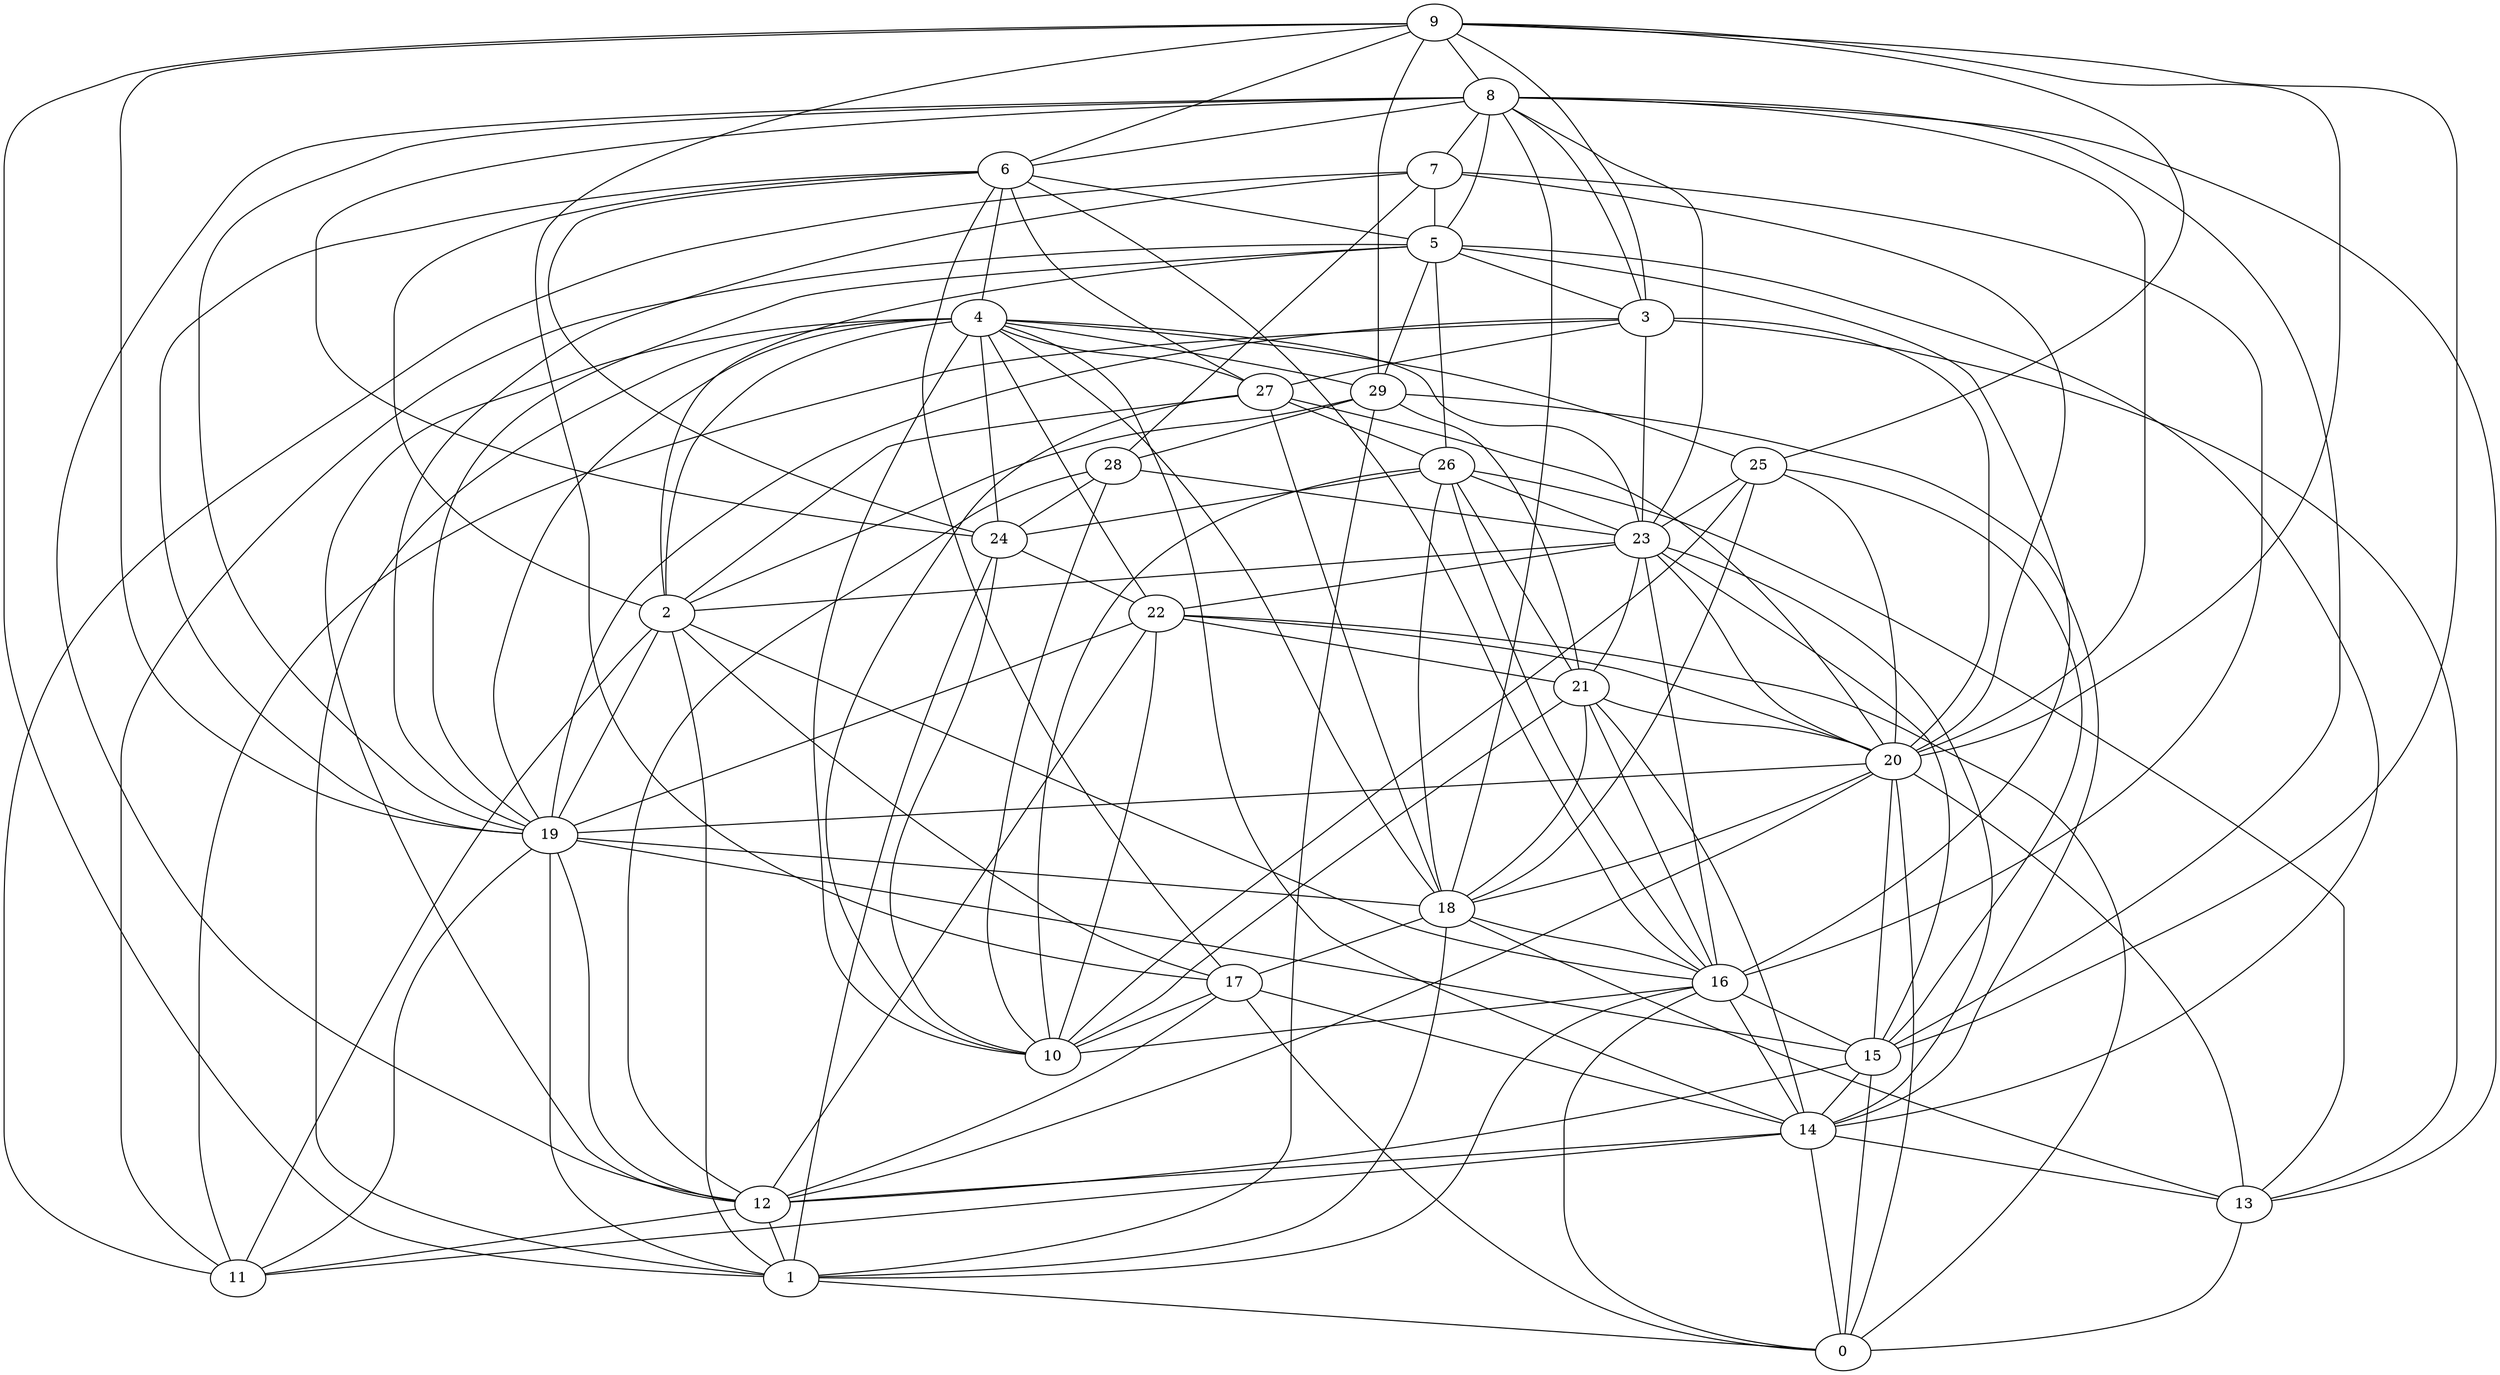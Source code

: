 digraph GG_graph {

subgraph G_graph {
edge [color = black]
"4" -> "1" [dir = none]
"4" -> "18" [dir = none]
"4" -> "22" [dir = none]
"4" -> "23" [dir = none]
"4" -> "19" [dir = none]
"4" -> "2" [dir = none]
"4" -> "27" [dir = none]
"4" -> "14" [dir = none]
"4" -> "12" [dir = none]
"19" -> "18" [dir = none]
"19" -> "15" [dir = none]
"19" -> "11" [dir = none]
"28" -> "24" [dir = none]
"28" -> "23" [dir = none]
"28" -> "12" [dir = none]
"20" -> "18" [dir = none]
"20" -> "12" [dir = none]
"20" -> "13" [dir = none]
"20" -> "0" [dir = none]
"20" -> "19" [dir = none]
"17" -> "0" [dir = none]
"17" -> "12" [dir = none]
"22" -> "12" [dir = none]
"22" -> "10" [dir = none]
"22" -> "20" [dir = none]
"22" -> "19" [dir = none]
"9" -> "17" [dir = none]
"9" -> "3" [dir = none]
"9" -> "1" [dir = none]
"9" -> "29" [dir = none]
"9" -> "20" [dir = none]
"9" -> "19" [dir = none]
"9" -> "6" [dir = none]
"15" -> "14" [dir = none]
"15" -> "0" [dir = none]
"29" -> "2" [dir = none]
"29" -> "28" [dir = none]
"29" -> "21" [dir = none]
"14" -> "12" [dir = none]
"26" -> "10" [dir = none]
"26" -> "13" [dir = none]
"26" -> "18" [dir = none]
"26" -> "23" [dir = none]
"26" -> "16" [dir = none]
"26" -> "21" [dir = none]
"26" -> "24" [dir = none]
"5" -> "3" [dir = none]
"5" -> "19" [dir = none]
"5" -> "2" [dir = none]
"5" -> "11" [dir = none]
"5" -> "14" [dir = none]
"5" -> "29" [dir = none]
"18" -> "16" [dir = none]
"18" -> "1" [dir = none]
"18" -> "13" [dir = none]
"12" -> "11" [dir = none]
"12" -> "1" [dir = none]
"27" -> "2" [dir = none]
"27" -> "26" [dir = none]
"7" -> "20" [dir = none]
"7" -> "16" [dir = none]
"7" -> "11" [dir = none]
"25" -> "23" [dir = none]
"25" -> "20" [dir = none]
"25" -> "10" [dir = none]
"25" -> "15" [dir = none]
"2" -> "17" [dir = none]
"2" -> "19" [dir = none]
"2" -> "1" [dir = none]
"21" -> "16" [dir = none]
"21" -> "10" [dir = none]
"21" -> "18" [dir = none]
"23" -> "14" [dir = none]
"23" -> "22" [dir = none]
"23" -> "16" [dir = none]
"23" -> "21" [dir = none]
"6" -> "2" [dir = none]
"6" -> "19" [dir = none]
"3" -> "11" [dir = none]
"16" -> "10" [dir = none]
"16" -> "1" [dir = none]
"8" -> "15" [dir = none]
"8" -> "24" [dir = none]
"8" -> "20" [dir = none]
"8" -> "18" [dir = none]
"8" -> "5" [dir = none]
"24" -> "1" [dir = none]
"8" -> "12" [dir = none]
"8" -> "7" [dir = none]
"14" -> "0" [dir = none]
"4" -> "29" [dir = none]
"3" -> "27" [dir = none]
"5" -> "16" [dir = none]
"22" -> "0" [dir = none]
"8" -> "19" [dir = none]
"4" -> "10" [dir = none]
"1" -> "0" [dir = none]
"3" -> "20" [dir = none]
"6" -> "24" [dir = none]
"27" -> "18" [dir = none]
"21" -> "14" [dir = none]
"14" -> "11" [dir = none]
"6" -> "16" [dir = none]
"14" -> "13" [dir = none]
"5" -> "26" [dir = none]
"27" -> "20" [dir = none]
"23" -> "15" [dir = none]
"3" -> "13" [dir = none]
"16" -> "14" [dir = none]
"24" -> "10" [dir = none]
"21" -> "20" [dir = none]
"6" -> "27" [dir = none]
"17" -> "10" [dir = none]
"7" -> "28" [dir = none]
"15" -> "12" [dir = none]
"22" -> "21" [dir = none]
"3" -> "23" [dir = none]
"20" -> "15" [dir = none]
"13" -> "0" [dir = none]
"27" -> "10" [dir = none]
"8" -> "6" [dir = none]
"9" -> "8" [dir = none]
"18" -> "17" [dir = none]
"16" -> "15" [dir = none]
"9" -> "25" [dir = none]
"6" -> "17" [dir = none]
"17" -> "14" [dir = none]
"6" -> "5" [dir = none]
"24" -> "22" [dir = none]
"8" -> "3" [dir = none]
"19" -> "1" [dir = none]
"4" -> "25" [dir = none]
"6" -> "4" [dir = none]
"25" -> "18" [dir = none]
"8" -> "23" [dir = none]
"7" -> "5" [dir = none]
"2" -> "11" [dir = none]
"28" -> "10" [dir = none]
"9" -> "15" [dir = none]
"29" -> "1" [dir = none]
"3" -> "19" [dir = none]
"16" -> "0" [dir = none]
"19" -> "12" [dir = none]
"4" -> "24" [dir = none]
"8" -> "13" [dir = none]
"23" -> "20" [dir = none]
"23" -> "2" [dir = none]
"2" -> "16" [dir = none]
"7" -> "19" [dir = none]
"29" -> "14" [dir = none]
}

}
